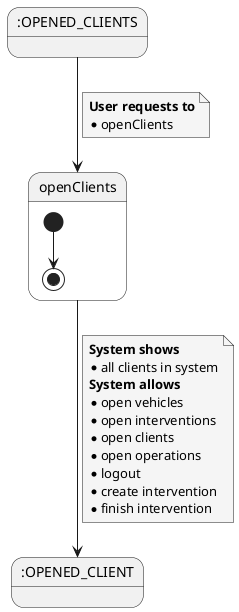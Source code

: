 @startuml
skinparam {
        NoteBackgroundColor #whiteSmoke
}

state startState as ":OPENED_CLIENTS"
state endState as ":OPENED_CLIENT"

startState --> openClients
note on link
<b>User requests to</b>
* openClients
end note

state openClients {
[*] --> [*]
}

openClients --> endState
note on link
<b>System shows
* all clients in system
<b>System allows
* open vehicles
* open interventions
* open clients
* open operations
* logout
* create intervention
* finish intervention
end note

@enduml
